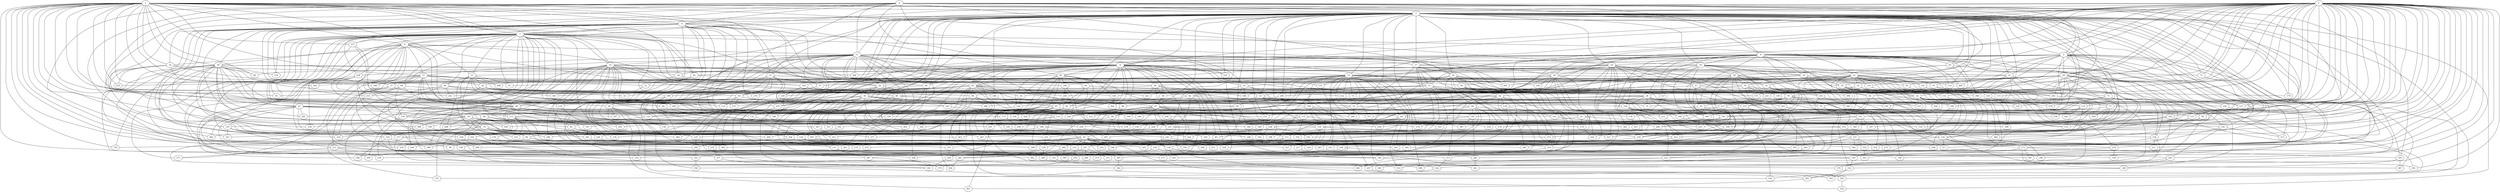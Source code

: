 strict graph "barabasi_albert_graph(400,3)" {
0;
1;
2;
3;
4;
5;
6;
7;
8;
9;
10;
11;
12;
13;
14;
15;
16;
17;
18;
19;
20;
21;
22;
23;
24;
25;
26;
27;
28;
29;
30;
31;
32;
33;
34;
35;
36;
37;
38;
39;
40;
41;
42;
43;
44;
45;
46;
47;
48;
49;
50;
51;
52;
53;
54;
55;
56;
57;
58;
59;
60;
61;
62;
63;
64;
65;
66;
67;
68;
69;
70;
71;
72;
73;
74;
75;
76;
77;
78;
79;
80;
81;
82;
83;
84;
85;
86;
87;
88;
89;
90;
91;
92;
93;
94;
95;
96;
97;
98;
99;
100;
101;
102;
103;
104;
105;
106;
107;
108;
109;
110;
111;
112;
113;
114;
115;
116;
117;
118;
119;
120;
121;
122;
123;
124;
125;
126;
127;
128;
129;
130;
131;
132;
133;
134;
135;
136;
137;
138;
139;
140;
141;
142;
143;
144;
145;
146;
147;
148;
149;
150;
151;
152;
153;
154;
155;
156;
157;
158;
159;
160;
161;
162;
163;
164;
165;
166;
167;
168;
169;
170;
171;
172;
173;
174;
175;
176;
177;
178;
179;
180;
181;
182;
183;
184;
185;
186;
187;
188;
189;
190;
191;
192;
193;
194;
195;
196;
197;
198;
199;
200;
201;
202;
203;
204;
205;
206;
207;
208;
209;
210;
211;
212;
213;
214;
215;
216;
217;
218;
219;
220;
221;
222;
223;
224;
225;
226;
227;
228;
229;
230;
231;
232;
233;
234;
235;
236;
237;
238;
239;
240;
241;
242;
243;
244;
245;
246;
247;
248;
249;
250;
251;
252;
253;
254;
255;
256;
257;
258;
259;
260;
261;
262;
263;
264;
265;
266;
267;
268;
269;
270;
271;
272;
273;
274;
275;
276;
277;
278;
279;
280;
281;
282;
283;
284;
285;
286;
287;
288;
289;
290;
291;
292;
293;
294;
295;
296;
297;
298;
299;
300;
301;
302;
303;
304;
305;
306;
307;
308;
309;
310;
311;
312;
313;
314;
315;
316;
317;
318;
319;
320;
321;
322;
323;
324;
325;
326;
327;
328;
329;
330;
331;
332;
333;
334;
335;
336;
337;
338;
339;
340;
341;
342;
343;
344;
345;
346;
347;
348;
349;
350;
351;
352;
353;
354;
355;
356;
357;
358;
359;
360;
361;
362;
363;
364;
365;
366;
367;
368;
369;
370;
371;
372;
373;
374;
375;
376;
377;
378;
379;
380;
381;
382;
383;
384;
385;
386;
387;
388;
389;
390;
391;
392;
393;
394;
395;
396;
397;
398;
399;
0 -- 32  [is_available=True, prob="0.931245116074"];
0 -- 35  [is_available=True, prob="0.853195817443"];
0 -- 290  [is_available=True, prob="0.972292996827"];
0 -- 3  [is_available=True, prob="1.0"];
0 -- 4  [is_available=True, prob="1.0"];
0 -- 6  [is_available=True, prob="0.967128734464"];
0 -- 351  [is_available=True, prob="0.739867690507"];
0 -- 170  [is_available=True, prob="0.769172792348"];
0 -- 11  [is_available=True, prob="0.357373808005"];
0 -- 108  [is_available=True, prob="0.890264264675"];
0 -- 14  [is_available=True, prob="0.709994660885"];
0 -- 184  [is_available=True, prob="0.458223729382"];
0 -- 114  [is_available=True, prob="0.0798249476505"];
0 -- 19  [is_available=True, prob="0.113316526856"];
0 -- 183  [is_available=True, prob="0.910873872572"];
0 -- 160  [is_available=True, prob="1.0"];
0 -- 58  [is_available=True, prob="0.583245817016"];
0 -- 347  [is_available=True, prob="0.855173375057"];
0 -- 394  [is_available=True, prob="0.161029037487"];
0 -- 191  [is_available=True, prob="0.369410206183"];
1 -- 3  [is_available=True, prob="1.0"];
1 -- 388  [is_available=True, prob="0.410337084955"];
1 -- 5  [is_available=True, prob="0.118189082952"];
1 -- 6  [is_available=True, prob="0.0984782158183"];
1 -- 7  [is_available=True, prob="0.319979858347"];
1 -- 8  [is_available=True, prob="0.330295602448"];
1 -- 9  [is_available=True, prob="0.999815834874"];
1 -- 10  [is_available=True, prob="0.40363902739"];
1 -- 12  [is_available=True, prob="0.760045468704"];
1 -- 14  [is_available=True, prob="1.0"];
1 -- 15  [is_available=True, prob="0.0295645969886"];
1 -- 23  [is_available=True, prob="1.0"];
1 -- 24  [is_available=True, prob="1.0"];
1 -- 27  [is_available=True, prob="1.0"];
1 -- 376  [is_available=True, prob="0.126961047045"];
1 -- 36  [is_available=True, prob="1.0"];
1 -- 37  [is_available=True, prob="0.0863161262632"];
1 -- 39  [is_available=True, prob="0.485592982964"];
1 -- 42  [is_available=True, prob="1.0"];
1 -- 44  [is_available=True, prob="0.762338417101"];
1 -- 45  [is_available=True, prob="0.628251698958"];
1 -- 49  [is_available=True, prob="1.0"];
1 -- 265  [is_available=True, prob="0.644282099087"];
1 -- 60  [is_available=True, prob="0.45597022992"];
1 -- 189  [is_available=True, prob="0.934570075436"];
1 -- 319  [is_available=True, prob="0.506726952525"];
1 -- 331  [is_available=True, prob="0.763520411881"];
1 -- 75  [is_available=True, prob="0.943792530854"];
1 -- 337  [is_available=True, prob="0.0404480971736"];
1 -- 349  [is_available=True, prob="0.764393234839"];
1 -- 96  [is_available=True, prob="0.250663040143"];
1 -- 225  [is_available=True, prob="0.203077039705"];
1 -- 227  [is_available=True, prob="1.0"];
1 -- 247  [is_available=True, prob="0.717242246529"];
1 -- 120  [is_available=True, prob="1.0"];
1 -- 122  [is_available=True, prob="0.362336842289"];
2 -- 257  [is_available=True, prob="0.912553265891"];
2 -- 3  [is_available=True, prob="0.110469023872"];
2 -- 4  [is_available=True, prob="1.0"];
2 -- 5  [is_available=True, prob="0.29885593047"];
2 -- 262  [is_available=True, prob="0.790179198538"];
2 -- 391  [is_available=True, prob="0.566433362611"];
2 -- 9  [is_available=True, prob="0.527419692621"];
2 -- 268  [is_available=True, prob="0.243593962956"];
2 -- 14  [is_available=True, prob="0.710355290061"];
2 -- 15  [is_available=True, prob="0.945915601004"];
2 -- 144  [is_available=True, prob="0.352821793405"];
2 -- 149  [is_available=True, prob="0.822595190645"];
2 -- 22  [is_available=True, prob="0.368157501781"];
2 -- 282  [is_available=True, prob="0.0874705171522"];
2 -- 155  [is_available=True, prob="0.268609801096"];
2 -- 28  [is_available=True, prob="0.878781396617"];
2 -- 158  [is_available=True, prob="0.631751096247"];
2 -- 34  [is_available=True, prob="0.843593663516"];
2 -- 37  [is_available=True, prob="0.0214414936347"];
2 -- 39  [is_available=True, prob="0.665736810617"];
2 -- 40  [is_available=True, prob="0.847800540453"];
2 -- 172  [is_available=True, prob="0.295441898715"];
2 -- 179  [is_available=True, prob="0.24444356905"];
2 -- 52  [is_available=True, prob="0.150185727997"];
2 -- 54  [is_available=True, prob="0.787376478454"];
2 -- 311  [is_available=True, prob="1.0"];
2 -- 60  [is_available=True, prob="1.0"];
2 -- 317  [is_available=True, prob="1.0"];
2 -- 245  [is_available=True, prob="1.0"];
2 -- 321  [is_available=True, prob="0.0604246861959"];
2 -- 322  [is_available=True, prob="0.902795786509"];
2 -- 374  [is_available=True, prob="0.0163626294422"];
2 -- 199  [is_available=True, prob="0.630807332787"];
2 -- 72  [is_available=True, prob="0.468712907853"];
2 -- 77  [is_available=True, prob="0.269243276423"];
2 -- 333  [is_available=True, prob="1.0"];
2 -- 83  [is_available=True, prob="0.642258673366"];
2 -- 85  [is_available=True, prob="0.106349337354"];
2 -- 90  [is_available=True, prob="1.0"];
2 -- 93  [is_available=True, prob="0.734965713687"];
2 -- 97  [is_available=True, prob="0.233087159306"];
2 -- 355  [is_available=True, prob="0.928193643642"];
2 -- 103  [is_available=True, prob="0.0381130529932"];
2 -- 365  [is_available=True, prob="0.707378423577"];
2 -- 110  [is_available=True, prob="0.86433004481"];
2 -- 115  [is_available=True, prob="0.853187823711"];
2 -- 117  [is_available=True, prob="0.0421807121585"];
2 -- 118  [is_available=True, prob="0.775949502166"];
2 -- 120  [is_available=True, prob="0.180040220086"];
2 -- 252  [is_available=True, prob="0.618757829936"];
2 -- 253  [is_available=True, prob="1.0"];
2 -- 126  [is_available=True, prob="0.842177448318"];
2 -- 341  [is_available=True, prob="0.0952845869979"];
3 -- 131  [is_available=True, prob="1.0"];
3 -- 4  [is_available=True, prob="1.0"];
3 -- 5  [is_available=True, prob="0.730398306097"];
3 -- 6  [is_available=True, prob="1.0"];
3 -- 7  [is_available=True, prob="1.0"];
3 -- 8  [is_available=True, prob="0.570975528474"];
3 -- 9  [is_available=True, prob="0.0884747991618"];
3 -- 10  [is_available=True, prob="0.468234507758"];
3 -- 11  [is_available=True, prob="1.0"];
3 -- 12  [is_available=True, prob="0.339873853194"];
3 -- 13  [is_available=True, prob="0.567932958283"];
3 -- 16  [is_available=True, prob="1.0"];
3 -- 17  [is_available=True, prob="0.971318601192"];
3 -- 146  [is_available=True, prob="0.976050464539"];
3 -- 19  [is_available=True, prob="0.598517194106"];
3 -- 20  [is_available=True, prob="1.0"];
3 -- 21  [is_available=True, prob="0.812121038519"];
3 -- 278  [is_available=True, prob="0.19971991455"];
3 -- 153  [is_available=True, prob="1.0"];
3 -- 152  [is_available=True, prob="0.608014456386"];
3 -- 25  [is_available=True, prob="0.111247920324"];
3 -- 287  [is_available=True, prob="0.0375298384134"];
3 -- 33  [is_available=True, prob="1.0"];
3 -- 164  [is_available=True, prob="1.0"];
3 -- 167  [is_available=True, prob="1.0"];
3 -- 301  [is_available=True, prob="0.40770807174"];
3 -- 385  [is_available=True, prob="0.428312040887"];
3 -- 368  [is_available=True, prob="1.0"];
3 -- 179  [is_available=True, prob="0.440204334532"];
3 -- 308  [is_available=True, prob="0.166949441106"];
3 -- 53  [is_available=True, prob="0.996118327093"];
3 -- 183  [is_available=True, prob="0.493727521976"];
3 -- 58  [is_available=True, prob="0.331434286271"];
3 -- 319  [is_available=True, prob="0.0567670669162"];
3 -- 64  [is_available=True, prob="0.568037994724"];
3 -- 67  [is_available=True, prob="1.0"];
3 -- 72  [is_available=True, prob="0.0144368257546"];
3 -- 205  [is_available=True, prob="0.347702389231"];
3 -- 79  [is_available=True, prob="0.129738090018"];
3 -- 336  [is_available=True, prob="1.0"];
3 -- 338  [is_available=True, prob="0.551426485091"];
3 -- 340  [is_available=True, prob="0.754046675985"];
3 -- 345  [is_available=True, prob="1.0"];
3 -- 219  [is_available=True, prob="1.0"];
3 -- 92  [is_available=True, prob="0.384292324538"];
3 -- 95  [is_available=True, prob="0.484774215617"];
3 -- 227  [is_available=True, prob="0.775575194876"];
3 -- 356  [is_available=True, prob="0.200912581872"];
3 -- 230  [is_available=True, prob="0.15523020541"];
3 -- 102  [is_available=True, prob="0.872248009493"];
3 -- 233  [is_available=True, prob="0.129154576025"];
3 -- 106  [is_available=True, prob="0.975770374498"];
3 -- 333  [is_available=True, prob="0.23580705899"];
3 -- 112  [is_available=True, prob="1.0"];
3 -- 275  [is_available=True, prob="0.502742420691"];
3 -- 117  [is_available=True, prob="1.0"];
3 -- 374  [is_available=True, prob="0.536121171798"];
3 -- 269  [is_available=True, prob="0.559081321969"];
4 -- 328  [is_available=True, prob="0.636681494317"];
4 -- 13  [is_available=True, prob="0.599127746052"];
4 -- 144  [is_available=True, prob="1.0"];
4 -- 21  [is_available=True, prob="0.923829280592"];
4 -- 23  [is_available=True, prob="0.818878092416"];
4 -- 24  [is_available=True, prob="1.0"];
4 -- 155  [is_available=True, prob="0.390331890758"];
4 -- 35  [is_available=True, prob="0.136558930125"];
4 -- 297  [is_available=True, prob="1.0"];
4 -- 43  [is_available=True, prob="0.387347168323"];
4 -- 46  [is_available=True, prob="0.878890088729"];
4 -- 49  [is_available=True, prob="1.0"];
4 -- 51  [is_available=True, prob="0.0392468766431"];
4 -- 52  [is_available=True, prob="1.0"];
4 -- 186  [is_available=True, prob="0.767865475802"];
4 -- 60  [is_available=True, prob="0.638842978474"];
4 -- 192  [is_available=True, prob="0.0743556262397"];
4 -- 193  [is_available=True, prob="0.755957112566"];
4 -- 324  [is_available=True, prob="1.0"];
4 -- 72  [is_available=True, prob="1.0"];
4 -- 329  [is_available=True, prob="0.920174249756"];
4 -- 80  [is_available=True, prob="0.875122776071"];
4 -- 82  [is_available=True, prob="1.0"];
4 -- 85  [is_available=True, prob="1.0"];
4 -- 86  [is_available=True, prob="0.254343792954"];
4 -- 215  [is_available=True, prob="0.852311783078"];
4 -- 96  [is_available=True, prob="0.345994737641"];
4 -- 102  [is_available=True, prob="0.844858990128"];
4 -- 105  [is_available=True, prob="0.733687760113"];
4 -- 364  [is_available=True, prob="0.484895725096"];
4 -- 240  [is_available=True, prob="0.178518708734"];
4 -- 361  [is_available=True, prob="0.702215652583"];
4 -- 122  [is_available=True, prob="1.0"];
5 -- 39  [is_available=True, prob="1.0"];
5 -- 232  [is_available=True, prob="0.996582636298"];
5 -- 362  [is_available=True, prob="1.0"];
5 -- 10  [is_available=True, prob="0.116238529187"];
5 -- 71  [is_available=True, prob="0.449492907855"];
5 -- 369  [is_available=True, prob="1.0"];
5 -- 305  [is_available=True, prob="0.623346872011"];
5 -- 142  [is_available=True, prob="0.352810442878"];
5 -- 303  [is_available=True, prob="1.0"];
5 -- 17  [is_available=True, prob="0.795139723576"];
5 -- 306  [is_available=True, prob="0.0831720781364"];
5 -- 139  [is_available=True, prob="1.0"];
5 -- 21  [is_available=True, prob="1.0"];
5 -- 119  [is_available=True, prob="1.0"];
5 -- 180  [is_available=True, prob="0.848460547909"];
5 -- 123  [is_available=True, prob="0.991502973462"];
5 -- 313  [is_available=True, prob="0.192828163539"];
5 -- 318  [is_available=True, prob="1.0"];
6 -- 386  [is_available=True, prob="0.251304916088"];
6 -- 7  [is_available=True, prob="0.267454807957"];
6 -- 268  [is_available=True, prob="0.0373539222631"];
6 -- 143  [is_available=True, prob="0.657606011316"];
6 -- 159  [is_available=True, prob="0.615528097227"];
6 -- 162  [is_available=True, prob="0.0187642967394"];
6 -- 36  [is_available=True, prob="0.122769102157"];
6 -- 169  [is_available=True, prob="0.409354986955"];
6 -- 46  [is_available=True, prob="0.846827717808"];
6 -- 184  [is_available=True, prob="0.642925532891"];
6 -- 57  [is_available=True, prob="0.920135410899"];
6 -- 314  [is_available=True, prob="0.00508429927412"];
6 -- 61  [is_available=True, prob="1.0"];
6 -- 71  [is_available=True, prob="0.243052818065"];
6 -- 216  [is_available=True, prob="0.655481055075"];
6 -- 346  [is_available=True, prob="0.17368433725"];
6 -- 228  [is_available=True, prob="0.24351525908"];
6 -- 234  [is_available=True, prob="0.781980213686"];
6 -- 235  [is_available=True, prob="0.165093850192"];
6 -- 110  [is_available=True, prob="0.734554409238"];
6 -- 124  [is_available=True, prob="1.0"];
6 -- 125  [is_available=True, prob="0.378525093063"];
7 -- 128  [is_available=True, prob="1.0"];
7 -- 129  [is_available=True, prob="1.0"];
7 -- 8  [is_available=True, prob="1.0"];
7 -- 15  [is_available=True, prob="1.0"];
7 -- 147  [is_available=True, prob="0.439315918252"];
7 -- 20  [is_available=True, prob="1.0"];
7 -- 277  [is_available=True, prob="0.427662618679"];
7 -- 22  [is_available=True, prob="0.531492930931"];
7 -- 23  [is_available=True, prob="0.41726281516"];
7 -- 41  [is_available=True, prob="0.42863191854"];
7 -- 43  [is_available=True, prob="0.191668141048"];
7 -- 45  [is_available=True, prob="0.543499370237"];
7 -- 48  [is_available=True, prob="0.0871346198503"];
7 -- 180  [is_available=True, prob="1.0"];
7 -- 181  [is_available=True, prob="0.333801016691"];
7 -- 185  [is_available=True, prob="1.0"];
7 -- 314  [is_available=True, prob="1.0"];
7 -- 68  [is_available=True, prob="1.0"];
7 -- 325  [is_available=True, prob="0.309050260162"];
7 -- 327  [is_available=True, prob="0.829961931297"];
7 -- 335  [is_available=True, prob="0.0817367892562"];
7 -- 81  [is_available=True, prob="0.933219730992"];
7 -- 214  [is_available=True, prob="1.0"];
7 -- 89  [is_available=True, prob="0.339869825466"];
7 -- 91  [is_available=True, prob="1.0"];
7 -- 353  [is_available=True, prob="0.0602348689593"];
7 -- 227  [is_available=True, prob="0.227458895269"];
7 -- 105  [is_available=True, prob="0.426732352323"];
7 -- 108  [is_available=True, prob="0.773621745623"];
7 -- 113  [is_available=True, prob="0.352640674911"];
7 -- 371  [is_available=True, prob="0.767903353579"];
7 -- 376  [is_available=True, prob="0.382191460926"];
7 -- 254  [is_available=True, prob="1.0"];
8 -- 36  [is_available=True, prob="1.0"];
8 -- 228  [is_available=True, prob="0.469290293317"];
8 -- 358  [is_available=True, prob="0.319975794688"];
8 -- 209  [is_available=True, prob="0.768882045374"];
8 -- 11  [is_available=True, prob="0.184352290633"];
8 -- 301  [is_available=True, prob="0.541863603039"];
8 -- 190  [is_available=True, prob="0.576117013143"];
8 -- 59  [is_available=True, prob="1.0"];
8 -- 113  [is_available=True, prob="0.898698244785"];
8 -- 342  [is_available=True, prob="1.0"];
8 -- 87  [is_available=True, prob="0.0746877681084"];
8 -- 89  [is_available=True, prob="1.0"];
8 -- 90  [is_available=True, prob="0.0959747481285"];
8 -- 27  [is_available=True, prob="0.919563337594"];
8 -- 125  [is_available=True, prob="1.0"];
8 -- 185  [is_available=True, prob="1.0"];
9 -- 137  [is_available=True, prob="1.0"];
9 -- 269  [is_available=True, prob="0.763666959703"];
9 -- 398  [is_available=True, prob="0.997055256987"];
9 -- 16  [is_available=True, prob="1.0"];
9 -- 18  [is_available=True, prob="0.313752826077"];
9 -- 19  [is_available=True, prob="1.0"];
9 -- 27  [is_available=True, prob="0.570967483369"];
9 -- 28  [is_available=True, prob="0.672618733813"];
9 -- 30  [is_available=True, prob="1.0"];
9 -- 325  [is_available=True, prob="0.826073357885"];
9 -- 47  [is_available=True, prob="0.776300490879"];
9 -- 53  [is_available=True, prob="0.088470415725"];
9 -- 310  [is_available=True, prob="0.525988798309"];
9 -- 313  [is_available=True, prob="0.126077040867"];
9 -- 189  [is_available=True, prob="0.901547792653"];
9 -- 191  [is_available=True, prob="0.488818422341"];
9 -- 309  [is_available=True, prob="1.0"];
9 -- 199  [is_available=True, prob="0.153375763338"];
9 -- 73  [is_available=True, prob="0.389846581759"];
9 -- 397  [is_available=True, prob="1.0"];
9 -- 80  [is_available=True, prob="1.0"];
9 -- 232  [is_available=True, prob="0.243460428094"];
9 -- 238  [is_available=True, prob="0.802454305108"];
9 -- 112  [is_available=True, prob="0.544092129459"];
9 -- 127  [is_available=True, prob="1.0"];
10 -- 228  [is_available=True, prob="0.355198210271"];
10 -- 321  [is_available=True, prob="0.127918439133"];
10 -- 104  [is_available=True, prob="0.849142418663"];
10 -- 393  [is_available=True, prob="0.823407960077"];
10 -- 362  [is_available=True, prob="1.0"];
10 -- 13  [is_available=True, prob="0.404952871886"];
10 -- 47  [is_available=True, prob="1.0"];
10 -- 178  [is_available=True, prob="0.853716509433"];
10 -- 163  [is_available=True, prob="0.452329036697"];
10 -- 223  [is_available=True, prob="0.0953059481306"];
10 -- 92  [is_available=True, prob="1.0"];
10 -- 317  [is_available=True, prob="0.699815255758"];
10 -- 30  [is_available=True, prob="1.0"];
10 -- 101  [is_available=True, prob="0.460920022717"];
11 -- 256  [is_available=True, prob="0.796544754366"];
11 -- 130  [is_available=True, prob="0.652099394824"];
11 -- 132  [is_available=True, prob="0.0895743965219"];
11 -- 12  [is_available=True, prob="0.0864304624675"];
11 -- 16  [is_available=True, prob="0.108637265993"];
11 -- 17  [is_available=True, prob="0.826954720374"];
11 -- 384  [is_available=True, prob="1.0"];
11 -- 26  [is_available=True, prob="0.0121117119436"];
11 -- 28  [is_available=True, prob="0.443342953411"];
11 -- 30  [is_available=True, prob="1.0"];
11 -- 31  [is_available=True, prob="0.799386561692"];
11 -- 34  [is_available=True, prob="0.0134431509877"];
11 -- 291  [is_available=True, prob="0.854539886491"];
11 -- 56  [is_available=True, prob="0.104298916792"];
11 -- 58  [is_available=True, prob="0.92091354947"];
11 -- 68  [is_available=True, prob="1.0"];
11 -- 396  [is_available=True, prob="0.396225036605"];
11 -- 332  [is_available=True, prob="1.0"];
11 -- 82  [is_available=True, prob="0.994253038436"];
11 -- 339  [is_available=True, prob="0.554075534843"];
11 -- 224  [is_available=True, prob="0.530787868376"];
11 -- 102  [is_available=True, prob="0.636508413095"];
11 -- 236  [is_available=True, prob="0.347793678668"];
11 -- 109  [is_available=True, prob="0.203299564086"];
11 -- 366  [is_available=True, prob="0.885514020528"];
11 -- 369  [is_available=True, prob="0.971307141378"];
12 -- 177  [is_available=True, prob="1.0"];
12 -- 104  [is_available=True, prob="0.74727358697"];
12 -- 141  [is_available=True, prob="0.0139434480904"];
12 -- 359  [is_available=True, prob="0.607996033197"];
12 -- 136  [is_available=True, prob="1.0"];
12 -- 274  [is_available=True, prob="0.518317113737"];
12 -- 25  [is_available=True, prob="0.663740139709"];
12 -- 57  [is_available=True, prob="0.0649186980538"];
12 -- 381  [is_available=True, prob="1.0"];
12 -- 63  [is_available=True, prob="0.940593427744"];
13 -- 322  [is_available=True, prob="0.608079349305"];
13 -- 152  [is_available=True, prob="0.316291305916"];
13 -- 155  [is_available=True, prob="1.0"];
13 -- 29  [is_available=True, prob="1.0"];
13 -- 293  [is_available=True, prob="0.0434153868599"];
13 -- 169  [is_available=True, prob="0.452389701138"];
13 -- 299  [is_available=True, prob="1.0"];
13 -- 46  [is_available=True, prob="0.955901320943"];
13 -- 185  [is_available=True, prob="0.749959904686"];
13 -- 194  [is_available=True, prob="0.609841940189"];
13 -- 73  [is_available=True, prob="0.668610543487"];
13 -- 76  [is_available=True, prob="1.0"];
13 -- 205  [is_available=True, prob="1.0"];
13 -- 78  [is_available=True, prob="0.967273614882"];
13 -- 84  [is_available=True, prob="0.303131690955"];
13 -- 344  [is_available=True, prob="1.0"];
13 -- 226  [is_available=True, prob="0.840215035247"];
13 -- 107  [is_available=True, prob="0.307628174134"];
13 -- 109  [is_available=True, prob="0.329243329324"];
13 -- 366  [is_available=True, prob="0.177045929894"];
13 -- 111  [is_available=True, prob="0.818219623887"];
13 -- 112  [is_available=True, prob="0.90169921743"];
13 -- 114  [is_available=True, prob="0.321251497948"];
13 -- 116  [is_available=True, prob="0.383191343021"];
13 -- 119  [is_available=True, prob="0.682631055742"];
14 -- 225  [is_available=True, prob="1.0"];
14 -- 18  [is_available=True, prob="0.589381192983"];
14 -- 48  [is_available=True, prob="0.252985228091"];
14 -- 50  [is_available=True, prob="0.323692361296"];
14 -- 312  [is_available=True, prob="0.234490934441"];
14 -- 91  [is_available=True, prob="0.247508530716"];
15 -- 64  [is_available=True, prob="0.181614497063"];
15 -- 196  [is_available=True, prob="0.310168285395"];
15 -- 69  [is_available=True, prob="0.775946487344"];
15 -- 65  [is_available=True, prob="0.660066112342"];
15 -- 40  [is_available=True, prob="1.0"];
15 -- 326  [is_available=True, prob="1.0"];
15 -- 231  [is_available=True, prob="1.0"];
15 -- 194  [is_available=True, prob="0.996859033076"];
15 -- 270  [is_available=True, prob="0.221503741516"];
15 -- 303  [is_available=True, prob="1.0"];
15 -- 134  [is_available=True, prob="1.0"];
15 -- 286  [is_available=True, prob="0.890349258741"];
15 -- 55  [is_available=True, prob="1.0"];
15 -- 24  [is_available=True, prob="0.886424279162"];
15 -- 249  [is_available=True, prob="0.82471198334"];
15 -- 289  [is_available=True, prob="1.0"];
15 -- 156  [is_available=True, prob="0.616428247565"];
15 -- 62  [is_available=True, prob="0.523648949431"];
16 -- 70  [is_available=True, prob="0.842279697174"];
16 -- 38  [is_available=True, prob="1.0"];
16 -- 45  [is_available=True, prob="0.525996204304"];
16 -- 203  [is_available=True, prob="0.471781925318"];
16 -- 18  [is_available=True, prob="0.179895921969"];
16 -- 259  [is_available=True, prob="1.0"];
16 -- 22  [is_available=True, prob="0.617933812776"];
16 -- 279  [is_available=True, prob="0.134090311206"];
16 -- 154  [is_available=True, prob="0.467603708784"];
16 -- 127  [is_available=True, prob="0.521759361176"];
16 -- 390  [is_available=True, prob="0.848720669145"];
16 -- 222  [is_available=True, prob="0.713922855792"];
16 -- 31  [is_available=True, prob="1.0"];
17 -- 32  [is_available=True, prob="0.636305569884"];
17 -- 328  [is_available=True, prob="0.924662622259"];
17 -- 201  [is_available=True, prob="0.139902332557"];
17 -- 389  [is_available=True, prob="0.352942595001"];
17 -- 242  [is_available=True, prob="0.893764996868"];
17 -- 20  [is_available=True, prob="0.939727466874"];
17 -- 94  [is_available=True, prob="1.0"];
17 -- 31  [is_available=True, prob="0.584575592962"];
18 -- 70  [is_available=True, prob="0.282138584658"];
18 -- 399  [is_available=True, prob="0.342579340932"];
18 -- 82  [is_available=True, prob="1.0"];
18 -- 54  [is_available=True, prob="1.0"];
18 -- 329  [is_available=True, prob="0.772358356756"];
18 -- 25  [is_available=True, prob="0.129665751788"];
18 -- 63  [is_available=True, prob="0.857421951823"];
19 -- 38  [is_available=True, prob="0.626090740031"];
19 -- 375  [is_available=True, prob="0.311666716214"];
19 -- 55  [is_available=True, prob="0.67353685288"];
19 -- 283  [is_available=True, prob="0.0261624734481"];
20 -- 65  [is_available=True, prob="0.343552196797"];
20 -- 168  [is_available=True, prob="0.70156003016"];
20 -- 394  [is_available=True, prob="0.098640361076"];
20 -- 44  [is_available=True, prob="0.338367053507"];
20 -- 149  [is_available=True, prob="0.704579366235"];
20 -- 248  [is_available=True, prob="0.41788522715"];
20 -- 57  [is_available=True, prob="1.0"];
20 -- 251  [is_available=True, prob="0.981209553192"];
20 -- 220  [is_available=True, prob="0.910198403081"];
20 -- 93  [is_available=True, prob="0.397654620445"];
21 -- 166  [is_available=True, prob="1.0"];
21 -- 266  [is_available=True, prob="0.813934143737"];
21 -- 47  [is_available=True, prob="0.370213258416"];
21 -- 211  [is_available=True, prob="0.864780243135"];
21 -- 150  [is_available=True, prob="0.362953277544"];
21 -- 383  [is_available=True, prob="0.867404447745"];
21 -- 221  [is_available=True, prob="0.715150406625"];
21 -- 182  [is_available=True, prob="0.857534432905"];
22 -- 259  [is_available=True, prob="0.191440830258"];
22 -- 394  [is_available=True, prob="0.377116431484"];
22 -- 141  [is_available=True, prob="0.85010165992"];
22 -- 143  [is_available=True, prob="0.661141066397"];
22 -- 26  [is_available=True, prob="0.847791033326"];
22 -- 42  [is_available=True, prob="0.724261581572"];
22 -- 172  [is_available=True, prob="0.956799086947"];
22 -- 50  [is_available=True, prob="1.0"];
22 -- 52  [is_available=True, prob="1.0"];
22 -- 202  [is_available=True, prob="0.0842754288342"];
22 -- 330  [is_available=True, prob="0.0896822060033"];
22 -- 62  [is_available=True, prob="1.0"];
22 -- 326  [is_available=True, prob="1.0"];
22 -- 200  [is_available=True, prob="0.739065731308"];
22 -- 258  [is_available=True, prob="0.685732290595"];
22 -- 75  [is_available=True, prob="0.0370634810968"];
22 -- 342  [is_available=True, prob="1.0"];
22 -- 119  [is_available=True, prob="0.724488060316"];
22 -- 378  [is_available=True, prob="0.692997047447"];
23 -- 288  [is_available=True, prob="0.0148018235474"];
23 -- 165  [is_available=True, prob="0.655165323364"];
23 -- 74  [is_available=True, prob="0.440645158196"];
23 -- 43  [is_available=True, prob="1.0"];
23 -- 268  [is_available=True, prob="1.0"];
23 -- 48  [is_available=True, prob="0.0734297432879"];
23 -- 135  [is_available=True, prob="0.799046273148"];
23 -- 29  [is_available=True, prob="0.890073446428"];
23 -- 261  [is_available=True, prob="0.864104900433"];
24 -- 26  [is_available=True, prob="0.368491573499"];
24 -- 51  [is_available=True, prob="0.941257899982"];
25 -- 32  [is_available=True, prob="0.291714888689"];
25 -- 390  [is_available=True, prob="0.627103917083"];
25 -- 138  [is_available=True, prob="1.0"];
25 -- 368  [is_available=True, prob="0.549420951916"];
25 -- 284  [is_available=True, prob="0.06624564784"];
25 -- 170  [is_available=True, prob="0.672802215532"];
26 -- 34  [is_available=True, prob="0.919042411597"];
26 -- 132  [is_available=True, prob="1.0"];
26 -- 40  [is_available=True, prob="0.876454436652"];
26 -- 137  [is_available=True, prob="0.119549256368"];
26 -- 201  [is_available=True, prob="0.0536605149786"];
26 -- 215  [is_available=True, prob="0.859811047394"];
27 -- 68  [is_available=True, prob="1.0"];
27 -- 37  [is_available=True, prob="0.304907039675"];
27 -- 272  [is_available=True, prob="0.815124970424"];
27 -- 189  [is_available=True, prob="0.63291944495"];
27 -- 80  [is_available=True, prob="0.558071555557"];
27 -- 177  [is_available=True, prob="0.706907689947"];
27 -- 51  [is_available=True, prob="1.0"];
27 -- 84  [is_available=True, prob="1.0"];
27 -- 373  [is_available=True, prob="0.996492205336"];
27 -- 375  [is_available=True, prob="0.0439906802994"];
27 -- 121  [is_available=True, prob="0.696876212279"];
27 -- 124  [is_available=True, prob="0.294513452186"];
27 -- 29  [is_available=True, prob="0.708125098336"];
28 -- 324  [is_available=True, prob="0.437756442543"];
28 -- 103  [is_available=True, prob="0.720191323212"];
28 -- 104  [is_available=True, prob="1.0"];
28 -- 258  [is_available=True, prob="0.0420908756371"];
28 -- 75  [is_available=True, prob="1.0"];
28 -- 236  [is_available=True, prob="0.543618606307"];
28 -- 237  [is_available=True, prob="0.0641476689241"];
28 -- 203  [is_available=True, prob="0.678098702097"];
28 -- 265  [is_available=True, prob="1.0"];
28 -- 280  [is_available=True, prob="0.997350973544"];
28 -- 364  [is_available=True, prob="0.836411394047"];
29 -- 33  [is_available=True, prob="0.309707377859"];
29 -- 294  [is_available=True, prob="0.777480587758"];
29 -- 303  [is_available=True, prob="0.731000287315"];
29 -- 146  [is_available=True, prob="0.288543081931"];
30 -- 327  [is_available=True, prob="0.389301131294"];
30 -- 35  [is_available=True, prob="0.453650255005"];
30 -- 135  [is_available=True, prob="0.770218201894"];
30 -- 44  [is_available=True, prob="0.756945390947"];
30 -- 269  [is_available=True, prob="0.146677131722"];
30 -- 174  [is_available=True, prob="0.809570735067"];
30 -- 272  [is_available=True, prob="0.00402524827514"];
30 -- 273  [is_available=True, prob="0.0125810192606"];
30 -- 107  [is_available=True, prob="0.267423779781"];
30 -- 149  [is_available=True, prob="0.176828436051"];
30 -- 88  [is_available=True, prob="0.352541716489"];
31 -- 33  [is_available=True, prob="0.397834086055"];
31 -- 66  [is_available=True, prob="0.643076307543"];
31 -- 359  [is_available=True, prob="0.0275492945511"];
31 -- 230  [is_available=True, prob="0.374529610512"];
31 -- 81  [is_available=True, prob="0.11759248323"];
31 -- 213  [is_available=True, prob="0.400851566486"];
31 -- 54  [is_available=True, prob="1.0"];
31 -- 241  [is_available=True, prob="1.0"];
31 -- 380  [is_available=True, prob="0.874895000893"];
32 -- 193  [is_available=True, prob="0.0921610321013"];
32 -- 195  [is_available=True, prob="0.0808459555315"];
32 -- 256  [is_available=True, prob="1.0"];
32 -- 198  [is_available=True, prob="0.0751643900536"];
32 -- 199  [is_available=True, prob="0.395671916377"];
32 -- 237  [is_available=True, prob="0.793563340547"];
32 -- 206  [is_available=True, prob="0.637385762371"];
32 -- 306  [is_available=True, prob="1.0"];
32 -- 302  [is_available=True, prob="0.798499960591"];
32 -- 86  [is_available=True, prob="0.202006275652"];
32 -- 126  [is_available=True, prob="0.788955833356"];
33 -- 292  [is_available=True, prob="0.786444997889"];
33 -- 134  [is_available=True, prob="0.908875191525"];
33 -- 109  [is_available=True, prob="0.0906165211134"];
33 -- 207  [is_available=True, prob="0.157194622122"];
33 -- 49  [is_available=True, prob="1.0"];
33 -- 87  [is_available=True, prob="0.477548563883"];
33 -- 378  [is_available=True, prob="0.314743742437"];
34 -- 165  [is_available=True, prob="0.565845886084"];
34 -- 41  [is_available=True, prob="0.978278983126"];
34 -- 106  [is_available=True, prob="0.430281568431"];
34 -- 397  [is_available=True, prob="0.482673325499"];
34 -- 176  [is_available=True, prob="0.851936407341"];
34 -- 209  [is_available=True, prob="0.361448819147"];
34 -- 311  [is_available=True, prob="1.0"];
34 -- 348  [is_available=True, prob="0.964782128512"];
34 -- 92  [is_available=True, prob="0.0414826283199"];
34 -- 254  [is_available=True, prob="0.393431705995"];
35 -- 66  [is_available=True, prob="1.0"];
35 -- 166  [is_available=True, prob="1.0"];
35 -- 73  [is_available=True, prob="1.0"];
35 -- 42  [is_available=True, prob="0.184563328983"];
35 -- 255  [is_available=True, prob="0.635923941878"];
36 -- 96  [is_available=True, prob="0.234967393011"];
36 -- 99  [is_available=True, prob="0.262434447865"];
36 -- 69  [is_available=True, prob="0.546306182542"];
36 -- 38  [is_available=True, prob="0.499667243344"];
36 -- 369  [is_available=True, prob="0.990215711176"];
36 -- 41  [is_available=True, prob="0.848378745376"];
36 -- 128  [is_available=True, prob="0.283407249496"];
36 -- 267  [is_available=True, prob="0.898754135369"];
36 -- 314  [is_available=True, prob="0.168752100335"];
36 -- 79  [is_available=True, prob="0.296606389013"];
36 -- 360  [is_available=True, prob="0.293811400545"];
36 -- 355  [is_available=True, prob="1.0"];
36 -- 308  [is_available=True, prob="1.0"];
36 -- 190  [is_available=True, prob="0.150259403971"];
36 -- 187  [is_available=True, prob="0.961456968799"];
36 -- 282  [is_available=True, prob="0.37347101326"];
36 -- 94  [is_available=True, prob="0.265435492227"];
36 -- 383  [is_available=True, prob="1.0"];
37 -- 74  [is_available=True, prob="1.0"];
37 -- 241  [is_available=True, prob="0.0745944099633"];
37 -- 371  [is_available=True, prob="0.527817537021"];
38 -- 289  [is_available=True, prob="0.275870544056"];
38 -- 83  [is_available=True, prob="0.531897117689"];
38 -- 262  [is_available=True, prob="0.714034797706"];
38 -- 204  [is_available=True, prob="0.200468029808"];
38 -- 76  [is_available=True, prob="0.403823640425"];
38 -- 78  [is_available=True, prob="0.386954638824"];
38 -- 300  [is_available=True, prob="0.519794594567"];
38 -- 118  [is_available=True, prob="0.873668199788"];
38 -- 55  [is_available=True, prob="0.857403205014"];
38 -- 153  [is_available=True, prob="0.320806941314"];
38 -- 281  [is_available=True, prob="0.175579438073"];
39 -- 100  [is_available=True, prob="0.515130655345"];
39 -- 70  [is_available=True, prob="1.0"];
39 -- 71  [is_available=True, prob="0.564668892315"];
39 -- 129  [is_available=True, prob="0.873779299702"];
39 -- 202  [is_available=True, prob="0.976006146237"];
39 -- 225  [is_available=True, prob="1.0"];
39 -- 141  [is_available=True, prob="1.0"];
39 -- 78  [is_available=True, prob="0.352809129892"];
39 -- 50  [is_available=True, prob="0.93858313222"];
39 -- 357  [is_available=True, prob="1.0"];
39 -- 261  [is_available=True, prob="0.581976632492"];
39 -- 214  [is_available=True, prob="0.52552970674"];
39 -- 164  [is_available=True, prob="0.817576717521"];
39 -- 95  [is_available=True, prob="1.0"];
40 -- 297  [is_available=True, prob="0.978507659955"];
40 -- 363  [is_available=True, prob="1.0"];
40 -- 53  [is_available=True, prob="0.147334418746"];
40 -- 150  [is_available=True, prob="0.0399267176208"];
40 -- 351  [is_available=True, prob="1.0"];
40 -- 348  [is_available=True, prob="0.775466680543"];
40 -- 191  [is_available=True, prob="0.787591170549"];
41 -- 360  [is_available=True, prob="1.0"];
41 -- 239  [is_available=True, prob="0.648969782676"];
41 -- 98  [is_available=True, prob="0.714641957582"];
41 -- 111  [is_available=True, prob="0.423053776977"];
41 -- 208  [is_available=True, prob="0.298309817986"];
41 -- 88  [is_available=True, prob="0.845026805913"];
41 -- 164  [is_available=True, prob="1.0"];
41 -- 282  [is_available=True, prob="1.0"];
41 -- 59  [is_available=True, prob="0.422472212178"];
42 -- 130  [is_available=True, prob="0.468940282324"];
42 -- 69  [is_available=True, prob="0.833873670438"];
42 -- 171  [is_available=True, prob="0.609219876361"];
42 -- 77  [is_available=True, prob="0.301775852409"];
44 -- 229  [is_available=True, prob="0.0320074000596"];
44 -- 310  [is_available=True, prob="0.512870126117"];
44 -- 309  [is_available=True, prob="1.0"];
44 -- 62  [is_available=True, prob="0.168087365184"];
44 -- 127  [is_available=True, prob="0.855116897748"];
45 -- 162  [is_available=True, prob="1.0"];
45 -- 296  [is_available=True, prob="0.326219217952"];
45 -- 221  [is_available=True, prob="0.269718145274"];
46 -- 166  [is_available=True, prob="0.17713214749"];
46 -- 300  [is_available=True, prob="0.629266509892"];
46 -- 108  [is_available=True, prob="0.430022676737"];
46 -- 350  [is_available=True, prob="0.78865339892"];
46 -- 56  [is_available=True, prob="1.0"];
46 -- 222  [is_available=True, prob="0.586804219272"];
47 -- 242  [is_available=True, prob="0.214036884529"];
47 -- 83  [is_available=True, prob="1.0"];
47 -- 56  [is_available=True, prob="0.342810630643"];
47 -- 202  [is_available=True, prob="1.0"];
47 -- 373  [is_available=True, prob="0.461241850233"];
48 -- 298  [is_available=True, prob="1.0"];
48 -- 241  [is_available=True, prob="1.0"];
48 -- 211  [is_available=True, prob="0.447681192454"];
48 -- 252  [is_available=True, prob="0.323001300377"];
48 -- 222  [is_available=True, prob="0.839591444699"];
48 -- 63  [is_available=True, prob="0.78861509319"];
49 -- 293  [is_available=True, prob="1.0"];
49 -- 326  [is_available=True, prob="0.909166548224"];
49 -- 298  [is_available=True, prob="1.0"];
49 -- 220  [is_available=True, prob="1.0"];
50 -- 197  [is_available=True, prob="0.384415676963"];
51 -- 61  [is_available=True, prob="0.68732467371"];
52 -- 133  [is_available=True, prob="0.215031341409"];
52 -- 76  [is_available=True, prob="0.310180513719"];
52 -- 237  [is_available=True, prob="0.0137267437559"];
52 -- 370  [is_available=True, prob="1.0"];
52 -- 181  [is_available=True, prob="0.324562264417"];
52 -- 152  [is_available=True, prob="0.717711007058"];
52 -- 95  [is_available=True, prob="0.0954926912054"];
53 -- 366  [is_available=True, prob="1.0"];
53 -- 113  [is_available=True, prob="0.576289925822"];
53 -- 302  [is_available=True, prob="1.0"];
54 -- 161  [is_available=True, prob="1.0"];
54 -- 291  [is_available=True, prob="0.915101662204"];
54 -- 150  [is_available=True, prob="0.319951597569"];
55 -- 320  [is_available=True, prob="1.0"];
55 -- 387  [is_available=True, prob="1.0"];
55 -- 143  [is_available=True, prob="0.155959245333"];
55 -- 59  [is_available=True, prob="0.605242877624"];
56 -- 67  [is_available=True, prob="0.0151204329494"];
57 -- 260  [is_available=True, prob="0.585629374402"];
57 -- 116  [is_available=True, prob="0.676588234169"];
58 -- 136  [is_available=True, prob="1.0"];
58 -- 334  [is_available=True, prob="0.370279967306"];
58 -- 279  [is_available=True, prob="0.259775993504"];
58 -- 216  [is_available=True, prob="0.0550883457343"];
58 -- 187  [is_available=True, prob="0.885542640914"];
59 -- 288  [is_available=True, prob="1.0"];
59 -- 65  [is_available=True, prob="0.108932183772"];
59 -- 101  [is_available=True, prob="0.0610212419717"];
59 -- 74  [is_available=True, prob="0.494142540357"];
59 -- 145  [is_available=True, prob="0.861029315296"];
59 -- 297  [is_available=True, prob="0.901769038861"];
59 -- 308  [is_available=True, prob="0.726790194699"];
59 -- 186  [is_available=True, prob="0.037878598864"];
59 -- 234  [is_available=True, prob="0.965370295312"];
59 -- 229  [is_available=True, prob="0.00305920081927"];
60 -- 64  [is_available=True, prob="1.0"];
60 -- 167  [is_available=True, prob="0.0195136902232"];
60 -- 200  [is_available=True, prob="1.0"];
60 -- 330  [is_available=True, prob="0.154047136331"];
60 -- 363  [is_available=True, prob="1.0"];
60 -- 349  [is_available=True, prob="0.824837930865"];
60 -- 304  [is_available=True, prob="0.766742087478"];
60 -- 81  [is_available=True, prob="0.935359785833"];
60 -- 180  [is_available=True, prob="0.222463537361"];
60 -- 248  [is_available=True, prob="0.247868197187"];
60 -- 61  [is_available=True, prob="0.399970963916"];
62 -- 129  [is_available=True, prob="1.0"];
62 -- 66  [is_available=True, prob="1.0"];
62 -- 101  [is_available=True, prob="1.0"];
62 -- 204  [is_available=True, prob="0.24810180745"];
62 -- 98  [is_available=True, prob="0.126340353506"];
62 -- 273  [is_available=True, prob="1.0"];
62 -- 89  [is_available=True, prob="0.700634661652"];
62 -- 285  [is_available=True, prob="1.0"];
63 -- 272  [is_available=True, prob="0.0634972582463"];
63 -- 67  [is_available=True, prob="0.702079139991"];
63 -- 389  [is_available=True, prob="0.672730909964"];
63 -- 114  [is_available=True, prob="0.503123007222"];
63 -- 280  [is_available=True, prob="0.278189493997"];
64 -- 386  [is_available=True, prob="0.736709692739"];
64 -- 390  [is_available=True, prob="0.419798069476"];
64 -- 270  [is_available=True, prob="0.174903813798"];
64 -- 179  [is_available=True, prob="0.67658984752"];
64 -- 87  [is_available=True, prob="1.0"];
65 -- 137  [is_available=True, prob="1.0"];
65 -- 240  [is_available=True, prob="0.0830385029258"];
65 -- 116  [is_available=True, prob="0.261478229451"];
65 -- 85  [is_available=True, prob="0.478724225895"];
66 -- 106  [is_available=True, prob="0.474896242876"];
66 -- 331  [is_available=True, prob="0.461475332874"];
66 -- 176  [is_available=True, prob="0.987832374704"];
66 -- 178  [is_available=True, prob="0.911982618732"];
66 -- 84  [is_available=True, prob="1.0"];
66 -- 276  [is_available=True, prob="1.0"];
66 -- 219  [is_available=True, prob="0.739667724636"];
67 -- 97  [is_available=True, prob="0.97138832471"];
67 -- 290  [is_available=True, prob="0.624021548461"];
67 -- 100  [is_available=True, prob="1.0"];
67 -- 392  [is_available=True, prob="0.699142609115"];
67 -- 169  [is_available=True, prob="0.800584681163"];
67 -- 387  [is_available=True, prob="1.0"];
67 -- 396  [is_available=True, prob="1.0"];
67 -- 88  [is_available=True, prob="1.0"];
67 -- 243  [is_available=True, prob="0.482945153008"];
67 -- 278  [is_available=True, prob="0.18958843046"];
67 -- 121  [is_available=True, prob="0.686772697866"];
67 -- 250  [is_available=True, prob="1.0"];
67 -- 93  [is_available=True, prob="0.574570727152"];
68 -- 257  [is_available=True, prob="0.033029514614"];
68 -- 322  [is_available=True, prob="0.954239966395"];
68 -- 212  [is_available=True, prob="0.928683908954"];
68 -- 214  [is_available=True, prob="0.188793556894"];
68 -- 156  [is_available=True, prob="0.545654786202"];
69 -- 161  [is_available=True, prob="0.481434588241"];
69 -- 98  [is_available=True, prob="0.945342957118"];
69 -- 357  [is_available=True, prob="0.384445395985"];
69 -- 294  [is_available=True, prob="0.769697921777"];
69 -- 175  [is_available=True, prob="1.0"];
69 -- 372  [is_available=True, prob="0.387133378919"];
69 -- 123  [is_available=True, prob="0.894977649365"];
69 -- 285  [is_available=True, prob="1.0"];
70 -- 188  [is_available=True, prob="0.299146428065"];
70 -- 77  [is_available=True, prob="0.627969634078"];
71 -- 380  [is_available=True, prob="0.810556685075"];
71 -- 396  [is_available=True, prob="0.948815439979"];
71 -- 154  [is_available=True, prob="1.0"];
71 -- 316  [is_available=True, prob="0.507772157873"];
71 -- 378  [is_available=True, prob="0.981501238482"];
72 -- 115  [is_available=True, prob="0.682244079574"];
72 -- 393  [is_available=True, prob="1.0"];
74 -- 160  [is_available=True, prob="0.306264204265"];
74 -- 97  [is_available=True, prob="0.45759030172"];
74 -- 130  [is_available=True, prob="0.579074083176"];
74 -- 324  [is_available=True, prob="0.356962144699"];
74 -- 296  [is_available=True, prob="1.0"];
74 -- 105  [is_available=True, prob="0.75379862305"];
74 -- 235  [is_available=True, prob="0.542522017339"];
74 -- 226  [is_available=True, prob="1.0"];
74 -- 239  [is_available=True, prob="0.762450237639"];
74 -- 273  [is_available=True, prob="0.646890383114"];
74 -- 201  [is_available=True, prob="0.576396392009"];
74 -- 94  [is_available=True, prob="1.0"];
74 -- 389  [is_available=True, prob="1.0"];
76 -- 203  [is_available=True, prob="0.0209582600034"];
76 -- 79  [is_available=True, prob="0.133206933978"];
76 -- 173  [is_available=True, prob="0.966374703775"];
76 -- 211  [is_available=True, prob="0.098518390247"];
76 -- 117  [is_available=True, prob="0.900250189745"];
76 -- 333  [is_available=True, prob="0.121477823186"];
76 -- 315  [is_available=True, prob="0.192046400615"];
76 -- 159  [is_available=True, prob="0.362987161716"];
77 -- 300  [is_available=True, prob="0.188350205424"];
77 -- 309  [is_available=True, prob="0.752458236526"];
77 -- 247  [is_available=True, prob="1.0"];
77 -- 344  [is_available=True, prob="1.0"];
78 -- 139  [is_available=True, prob="0.718437053793"];
78 -- 172  [is_available=True, prob="1.0"];
78 -- 205  [is_available=True, prob="1.0"];
78 -- 148  [is_available=True, prob="1.0"];
78 -- 375  [is_available=True, prob="1.0"];
78 -- 244  [is_available=True, prob="0.537610531079"];
78 -- 221  [is_available=True, prob="0.73651872787"];
79 -- 103  [is_available=True, prob="0.929057748146"];
79 -- 275  [is_available=True, prob="1.0"];
79 -- 158  [is_available=True, prob="1.0"];
80 -- 304  [is_available=True, prob="0.690736385199"];
80 -- 151  [is_available=True, prob="0.868396366786"];
80 -- 316  [is_available=True, prob="1.0"];
81 -- 144  [is_available=True, prob="0.016780512126"];
82 -- 139  [is_available=True, prob="0.531005662492"];
82 -- 263  [is_available=True, prob="1.0"];
82 -- 274  [is_available=True, prob="0.393680292579"];
82 -- 140  [is_available=True, prob="0.087280446152"];
82 -- 146  [is_available=True, prob="1.0"];
82 -- 206  [is_available=True, prob="1.0"];
82 -- 339  [is_available=True, prob="1.0"];
82 -- 86  [is_available=True, prob="1.0"];
82 -- 377  [is_available=True, prob="0.857454857622"];
82 -- 90  [is_available=True, prob="0.25782028803"];
82 -- 91  [is_available=True, prob="0.725401884605"];
82 -- 330  [is_available=True, prob="0.311109287897"];
82 -- 254  [is_available=True, prob="0.72582406625"];
82 -- 255  [is_available=True, prob="0.332686965988"];
83 -- 140  [is_available=True, prob="0.110642461971"];
83 -- 346  [is_available=True, prob="0.338665984906"];
83 -- 250  [is_available=True, prob="0.612183486696"];
84 -- 353  [is_available=True, prob="0.183776906096"];
84 -- 100  [is_available=True, prob="0.1724942142"];
84 -- 295  [is_available=True, prob="0.476969910363"];
84 -- 238  [is_available=True, prob="1.0"];
84 -- 118  [is_available=True, prob="1.0"];
84 -- 250  [is_available=True, prob="1.0"];
85 -- 128  [is_available=True, prob="0.0195599251958"];
85 -- 251  [is_available=True, prob="0.1851739432"];
86 -- 140  [is_available=True, prob="0.746722383983"];
86 -- 110  [is_available=True, prob="0.580624324961"];
86 -- 123  [is_available=True, prob="0.874607632803"];
86 -- 157  [is_available=True, prob="0.513897416516"];
87 -- 194  [is_available=True, prob="0.619450775124"];
87 -- 131  [is_available=True, prob="0.126693246584"];
87 -- 267  [is_available=True, prob="1.0"];
87 -- 175  [is_available=True, prob="0.420584862348"];
87 -- 145  [is_available=True, prob="1.0"];
87 -- 370  [is_available=True, prob="0.600083050876"];
87 -- 148  [is_available=True, prob="1.0"];
87 -- 283  [is_available=True, prob="0.2952722069"];
87 -- 347  [is_available=True, prob="0.0773273511062"];
87 -- 187  [is_available=True, prob="0.733300325126"];
88 -- 288  [is_available=True, prob="0.871787963798"];
88 -- 138  [is_available=True, prob="1.0"];
88 -- 307  [is_available=True, prob="0.982952252773"];
89 -- 132  [is_available=True, prob="0.353114867385"];
90 -- 292  [is_available=True, prob="0.135862425875"];
90 -- 165  [is_available=True, prob="0.133363336245"];
90 -- 358  [is_available=True, prob="0.0335360990549"];
90 -- 386  [is_available=True, prob="0.496644504272"];
90 -- 271  [is_available=True, prob="1.0"];
92 -- 122  [is_available=True, prob="0.434819270827"];
92 -- 182  [is_available=True, prob="0.98099331621"];
93 -- 259  [is_available=True, prob="0.0762826151084"];
93 -- 134  [is_available=True, prob="0.47318110212"];
93 -- 174  [is_available=True, prob="0.480668733129"];
94 -- 99  [is_available=True, prob="0.774708741244"];
94 -- 217  [is_available=True, prob="1.0"];
94 -- 218  [is_available=True, prob="0.9642960247"];
94 -- 319  [is_available=True, prob="0.171345238844"];
95 -- 198  [is_available=True, prob="0.214599069481"];
95 -- 332  [is_available=True, prob="0.403180644339"];
95 -- 218  [is_available=True, prob="1.0"];
97 -- 352  [is_available=True, prob="0.20227856895"];
97 -- 99  [is_available=True, prob="1.0"];
97 -- 196  [is_available=True, prob="0.39475147084"];
97 -- 167  [is_available=True, prob="0.670513881233"];
97 -- 329  [is_available=True, prob="0.175909241251"];
97 -- 107  [is_available=True, prob="0.27624718256"];
97 -- 305  [is_available=True, prob="0.730456613371"];
97 -- 210  [is_available=True, prob="0.799139784705"];
97 -- 310  [is_available=True, prob="0.949679946"];
97 -- 247  [is_available=True, prob="1.0"];
97 -- 280  [is_available=True, prob="0.533377406534"];
97 -- 153  [is_available=True, prob="1.0"];
97 -- 251  [is_available=True, prob="0.915527652325"];
97 -- 298  [is_available=True, prob="1.0"];
98 -- 226  [is_available=True, prob="0.794197987092"];
98 -- 293  [is_available=True, prob="0.163517454657"];
98 -- 362  [is_available=True, prob="1.0"];
98 -- 395  [is_available=True, prob="1.0"];
98 -- 207  [is_available=True, prob="0.888039663113"];
98 -- 372  [is_available=True, prob="0.331982011234"];
98 -- 374  [is_available=True, prob="0.484202474284"];
98 -- 349  [is_available=True, prob="0.645782980962"];
100 -- 296  [is_available=True, prob="0.388530772663"];
101 -- 111  [is_available=True, prob="1.0"];
102 -- 168  [is_available=True, prob="0.203507190578"];
103 -- 196  [is_available=True, prob="0.147695464396"];
103 -- 197  [is_available=True, prob="0.922675954118"];
103 -- 266  [is_available=True, prob="0.925912813235"];
103 -- 342  [is_available=True, prob="0.952164831717"];
103 -- 151  [is_available=True, prob="0.0146592438438"];
103 -- 121  [is_available=True, prob="0.141334131068"];
104 -- 133  [is_available=True, prob="0.134544722074"];
104 -- 231  [is_available=True, prob="0.53296941059"];
104 -- 336  [is_available=True, prob="0.194821935984"];
104 -- 184  [is_available=True, prob="0.194587508804"];
104 -- 253  [is_available=True, prob="0.0724603192223"];
104 -- 197  [is_available=True, prob="0.20794550943"];
105 -- 276  [is_available=True, prob="0.238609905099"];
105 -- 246  [is_available=True, prob="0.279591747294"];
105 -- 379  [is_available=True, prob="1.0"];
106 -- 145  [is_available=True, prob="0.511302002986"];
106 -- 387  [is_available=True, prob="1.0"];
106 -- 186  [is_available=True, prob="0.752703221999"];
106 -- 284  [is_available=True, prob="0.725046636102"];
107 -- 216  [is_available=True, prob="1.0"];
108 -- 192  [is_available=True, prob="0.922359765849"];
108 -- 263  [is_available=True, prob="0.457764283148"];
108 -- 124  [is_available=True, prob="1.0"];
109 -- 135  [is_available=True, prob="1.0"];
109 -- 233  [is_available=True, prob="0.441418684688"];
109 -- 266  [is_available=True, prob="0.886099920302"];
109 -- 174  [is_available=True, prob="0.999477695412"];
109 -- 385  [is_available=True, prob="0.726203219492"];
109 -- 115  [is_available=True, prob="1.0"];
109 -- 361  [is_available=True, prob="0.561438575271"];
109 -- 217  [is_available=True, prob="0.379258199118"];
110 -- 263  [is_available=True, prob="0.113104432644"];
110 -- 136  [is_available=True, prob="0.264832614409"];
110 -- 278  [is_available=True, prob="1.0"];
111 -- 388  [is_available=True, prob="0.27903348345"];
111 -- 148  [is_available=True, prob="1.0"];
111 -- 350  [is_available=True, prob="1.0"];
113 -- 291  [is_available=True, prob="1.0"];
113 -- 171  [is_available=True, prob="0.749604886817"];
113 -- 142  [is_available=True, prob="1.0"];
113 -- 210  [is_available=True, prob="1.0"];
113 -- 147  [is_available=True, prob="0.278027928163"];
113 -- 312  [is_available=True, prob="0.959440943327"];
115 -- 157  [is_available=True, prob="1.0"];
115 -- 133  [is_available=True, prob="0.149531323712"];
116 -- 131  [is_available=True, prob="1.0"];
116 -- 138  [is_available=True, prob="0.399901928786"];
116 -- 344  [is_available=True, prob="1.0"];
117 -- 147  [is_available=True, prob="0.398766826933"];
117 -- 178  [is_available=True, prob="0.793547889813"];
119 -- 120  [is_available=True, prob="1.0"];
119 -- 398  [is_available=True, prob="1.0"];
120 -- 218  [is_available=True, prob="0.753852757344"];
120 -- 170  [is_available=True, prob="1.0"];
121 -- 350  [is_available=True, prob="0.122932735347"];
121 -- 126  [is_available=True, prob="0.0283922419581"];
122 -- 125  [is_available=True, prob="1.0"];
124 -- 264  [is_available=True, prob="1.0"];
124 -- 343  [is_available=True, prob="0.710507503472"];
125 -- 162  [is_available=True, prob="1.0"];
125 -- 177  [is_available=True, prob="0.535024071089"];
125 -- 212  [is_available=True, prob="0.571570243879"];
125 -- 347  [is_available=True, prob="0.638143385095"];
126 -- 173  [is_available=True, prob="1.0"];
126 -- 376  [is_available=True, prob="0.756230234432"];
126 -- 188  [is_available=True, prob="0.186798164241"];
126 -- 317  [is_available=True, prob="1.0"];
127 -- 175  [is_available=True, prob="0.823348180513"];
128 -- 382  [is_available=True, prob="0.422455199139"];
129 -- 160  [is_available=True, prob="0.169503527096"];
129 -- 161  [is_available=True, prob="0.30501730123"];
131 -- 287  [is_available=True, prob="0.983376783075"];
131 -- 163  [is_available=True, prob="0.671270920464"];
132 -- 292  [is_available=True, prob="0.293478272797"];
133 -- 215  [is_available=True, prob="0.500962713625"];
134 -- 264  [is_available=True, prob="0.190375982029"];
134 -- 337  [is_available=True, prob="0.513809045566"];
134 -- 154  [is_available=True, prob="1.0"];
134 -- 315  [is_available=True, prob="0.864244729554"];
134 -- 286  [is_available=True, prob="1.0"];
135 -- 335  [is_available=True, prob="0.413620424029"];
135 -- 219  [is_available=True, prob="0.492331170421"];
135 -- 159  [is_available=True, prob="0.690556993069"];
137 -- 286  [is_available=True, prob="1.0"];
138 -- 163  [is_available=True, prob="0.358702149369"];
138 -- 198  [is_available=True, prob="0.232121103661"];
138 -- 168  [is_available=True, prob="0.817955035743"];
138 -- 171  [is_available=True, prob="1.0"];
140 -- 256  [is_available=True, prob="0.554825709681"];
140 -- 365  [is_available=True, prob="0.208540125794"];
141 -- 142  [is_available=True, prob="0.119616211342"];
142 -- 271  [is_available=True, prob="0.534533214247"];
142 -- 245  [is_available=True, prob="0.844978240533"];
142 -- 313  [is_available=True, prob="0.552781301597"];
143 -- 200  [is_available=True, prob="0.0995058703562"];
143 -- 151  [is_available=True, prob="1.0"];
144 -- 156  [is_available=True, prob="0.378155477868"];
145 -- 320  [is_available=True, prob="0.160180069998"];
145 -- 243  [is_available=True, prob="0.201036329789"];
146 -- 233  [is_available=True, prob="0.103288443105"];
147 -- 261  [is_available=True, prob="1.0"];
148 -- 277  [is_available=True, prob="0.652425694272"];
148 -- 158  [is_available=True, prob="0.51661472416"];
150 -- 210  [is_available=True, prob="1.0"];
151 -- 368  [is_available=True, prob="1.0"];
151 -- 327  [is_available=True, prob="0.642172716824"];
151 -- 157  [is_available=True, prob="1.0"];
152 -- 230  [is_available=True, prob="1.0"];
152 -- 206  [is_available=True, prob="1.0"];
152 -- 399  [is_available=True, prob="0.135540527446"];
153 -- 323  [is_available=True, prob="1.0"];
153 -- 365  [is_available=True, prob="0.554030871003"];
153 -- 252  [is_available=True, prob="0.440574834913"];
154 -- 321  [is_available=True, prob="0.386284183712"];
154 -- 299  [is_available=True, prob="0.283360560313"];
154 -- 173  [is_available=True, prob="1.0"];
155 -- 224  [is_available=True, prob="0.832278393335"];
155 -- 287  [is_available=True, prob="0.0880682199622"];
156 -- 208  [is_available=True, prob="0.0216499910873"];
156 -- 392  [is_available=True, prob="0.0906654238316"];
156 -- 377  [is_available=True, prob="0.805025531517"];
157 -- 325  [is_available=True, prob="0.0272699458666"];
157 -- 204  [is_available=True, prob="0.675897000593"];
157 -- 340  [is_available=True, prob="0.0996629075053"];
157 -- 318  [is_available=True, prob="0.510891039441"];
159 -- 360  [is_available=True, prob="0.488870802917"];
160 -- 289  [is_available=True, prob="0.327727364371"];
161 -- 253  [is_available=True, prob="0.788573080763"];
162 -- 195  [is_available=True, prob="1.0"];
162 -- 295  [is_available=True, prob="0.36300464367"];
162 -- 212  [is_available=True, prob="1.0"];
164 -- 192  [is_available=True, prob="0.460730278201"];
164 -- 391  [is_available=True, prob="0.29115005898"];
164 -- 176  [is_available=True, prob="1.0"];
164 -- 343  [is_available=True, prob="0.015004011017"];
165 -- 290  [is_available=True, prob="0.449819146216"];
166 -- 338  [is_available=True, prob="0.460057483252"];
167 -- 220  [is_available=True, prob="0.915982036305"];
168 -- 391  [is_available=True, prob="1.0"];
170 -- 258  [is_available=True, prob="0.244242745802"];
170 -- 262  [is_available=True, prob="0.407906617916"];
170 -- 243  [is_available=True, prob="0.660919315727"];
170 -- 181  [is_available=True, prob="0.524279457782"];
173 -- 195  [is_available=True, prob="0.176234861006"];
173 -- 397  [is_available=True, prob="1.0"];
173 -- 367  [is_available=True, prob="1.0"];
173 -- 183  [is_available=True, prob="0.52584678863"];
173 -- 223  [is_available=True, prob="0.766868441643"];
174 -- 242  [is_available=True, prob="1.0"];
175 -- 236  [is_available=True, prob="0.0355041700017"];
175 -- 182  [is_available=True, prob="1.0"];
177 -- 352  [is_available=True, prob="0.031173381191"];
177 -- 213  [is_available=True, prob="0.878166352077"];
178 -- 257  [is_available=True, prob="1.0"];
180 -- 244  [is_available=True, prob="0.12382258112"];
180 -- 238  [is_available=True, prob="0.6477063434"];
181 -- 224  [is_available=True, prob="0.978090733001"];
181 -- 190  [is_available=True, prob="0.0187225747811"];
182 -- 248  [is_available=True, prob="0.704716341466"];
182 -- 338  [is_available=True, prob="0.599067028967"];
183 -- 188  [is_available=True, prob="0.977263621932"];
183 -- 367  [is_available=True, prob="0.0659194674624"];
184 -- 223  [is_available=True, prob="0.111513083597"];
185 -- 339  [is_available=True, prob="1.0"];
185 -- 244  [is_available=True, prob="0.207335586895"];
186 -- 193  [is_available=True, prob="1.0"];
186 -- 209  [is_available=True, prob="1.0"];
188 -- 334  [is_available=True, prob="1.0"];
190 -- 270  [is_available=True, prob="0.484574946435"];
191 -- 367  [is_available=True, prob="0.311228833061"];
192 -- 264  [is_available=True, prob="1.0"];
193 -- 346  [is_available=True, prob="0.484895333407"];
194 -- 399  [is_available=True, prob="0.144791447219"];
195 -- 232  [is_available=True, prob="1.0"];
195 -- 207  [is_available=True, prob="1.0"];
196 -- 373  [is_available=True, prob="1.0"];
199 -- 307  [is_available=True, prob="0.0424828663053"];
201 -- 306  [is_available=True, prob="0.751149352255"];
201 -- 255  [is_available=True, prob="1.0"];
202 -- 382  [is_available=True, prob="1.0"];
203 -- 354  [is_available=True, prob="0.346973326492"];
203 -- 318  [is_available=True, prob="1.0"];
204 -- 239  [is_available=True, prob="1.0"];
204 -- 208  [is_available=True, prob="0.225851424752"];
204 -- 213  [is_available=True, prob="0.891623801283"];
204 -- 246  [is_available=True, prob="0.621009961067"];
205 -- 249  [is_available=True, prob="0.410514622519"];
207 -- 345  [is_available=True, prob="0.321229091599"];
210 -- 260  [is_available=True, prob="0.519588492256"];
210 -- 245  [is_available=True, prob="0.732027220262"];
211 -- 217  [is_available=True, prob="0.914354732663"];
211 -- 231  [is_available=True, prob="0.938000678039"];
212 -- 371  [is_available=True, prob="0.934619356885"];
212 -- 281  [is_available=True, prob="0.159908767452"];
212 -- 284  [is_available=True, prob="0.995034762474"];
213 -- 354  [is_available=True, prob="0.388795201583"];
214 -- 235  [is_available=True, prob="0.595056820194"];
215 -- 229  [is_available=True, prob="0.829458585802"];
217 -- 341  [is_available=True, prob="1.0"];
218 -- 336  [is_available=True, prob="0.141721914735"];
218 -- 395  [is_available=True, prob="0.252355964869"];
220 -- 301  [is_available=True, prob="0.171517325555"];
223 -- 295  [is_available=True, prob="0.467620898344"];
223 -- 285  [is_available=True, prob="0.322091324246"];
224 -- 312  [is_available=True, prob="0.63818795232"];
226 -- 393  [is_available=True, prob="0.760804667737"];
226 -- 340  [is_available=True, prob="0.84577944304"];
227 -- 323  [is_available=True, prob="0.845353922621"];
227 -- 398  [is_available=True, prob="0.318544234354"];
227 -- 274  [is_available=True, prob="0.324120813593"];
228 -- 246  [is_available=True, prob="0.584882862754"];
228 -- 249  [is_available=True, prob="0.0127492218078"];
228 -- 234  [is_available=True, prob="0.383671979806"];
228 -- 383  [is_available=True, prob="0.116749630261"];
229 -- 240  [is_available=True, prob="0.709092817726"];
229 -- 281  [is_available=True, prob="0.378356543624"];
231 -- 315  [is_available=True, prob="0.632055929925"];
231 -- 334  [is_available=True, prob="0.552714812843"];
232 -- 283  [is_available=True, prob="0.756177442988"];
232 -- 305  [is_available=True, prob="0.928995921991"];
238 -- 355  [is_available=True, prob="0.400056205532"];
238 -- 267  [is_available=True, prob="0.829298285698"];
238 -- 332  [is_available=True, prob="0.371553917295"];
238 -- 377  [is_available=True, prob="0.195856323922"];
238 -- 363  [is_available=True, prob="0.511783290957"];
240 -- 299  [is_available=True, prob="1.0"];
243 -- 275  [is_available=True, prob="0.385686658706"];
243 -- 265  [is_available=True, prob="0.257918951004"];
245 -- 353  [is_available=True, prob="0.624604107462"];
245 -- 370  [is_available=True, prob="1.0"];
247 -- 260  [is_available=True, prob="0.769492940529"];
247 -- 331  [is_available=True, prob="0.110267761884"];
247 -- 271  [is_available=True, prob="0.0578777437118"];
248 -- 320  [is_available=True, prob="1.0"];
249 -- 328  [is_available=True, prob="1.0"];
249 -- 348  [is_available=True, prob="1.0"];
252 -- 379  [is_available=True, prob="0.37216717621"];
254 -- 384  [is_available=True, prob="1.0"];
254 -- 276  [is_available=True, prob="0.264669972271"];
256 -- 307  [is_available=True, prob="0.329615756373"];
259 -- 316  [is_available=True, prob="1.0"];
261 -- 385  [is_available=True, prob="1.0"];
261 -- 302  [is_available=True, prob="0.945500981381"];
261 -- 380  [is_available=True, prob="1.0"];
264 -- 294  [is_available=True, prob="0.00611217362908"];
264 -- 279  [is_available=True, prob="0.18139981068"];
266 -- 335  [is_available=True, prob="0.189496165934"];
270 -- 361  [is_available=True, prob="1.0"];
276 -- 277  [is_available=True, prob="0.654577684487"];
277 -- 356  [is_available=True, prob="0.673463623241"];
280 -- 392  [is_available=True, prob="0.675330030304"];
280 -- 395  [is_available=True, prob="0.69566617856"];
281 -- 304  [is_available=True, prob="0.588406882083"];
283 -- 381  [is_available=True, prob="0.985295752974"];
284 -- 341  [is_available=True, prob="0.446401770042"];
286 -- 323  [is_available=True, prob="0.175629625491"];
287 -- 379  [is_available=True, prob="0.534291351611"];
288 -- 388  [is_available=True, prob="0.85806319153"];
290 -- 345  [is_available=True, prob="0.361699468505"];
293 -- 381  [is_available=True, prob="1.0"];
297 -- 311  [is_available=True, prob="1.0"];
300 -- 351  [is_available=True, prob="1.0"];
310 -- 358  [is_available=True, prob="0.115578341152"];
315 -- 337  [is_available=True, prob="0.296143621984"];
316 -- 384  [is_available=True, prob="0.669479783981"];
322 -- 357  [is_available=True, prob="1.0"];
323 -- 359  [is_available=True, prob="0.69357045869"];
325 -- 343  [is_available=True, prob="1.0"];
330 -- 364  [is_available=True, prob="1.0"];
331 -- 354  [is_available=True, prob="0.637601594405"];
333 -- 352  [is_available=True, prob="0.871776777957"];
345 -- 356  [is_available=True, prob="0.590323137894"];
354 -- 372  [is_available=True, prob="0.056781340536"];
365 -- 382  [is_available=True, prob="0.198355700492"];
}
